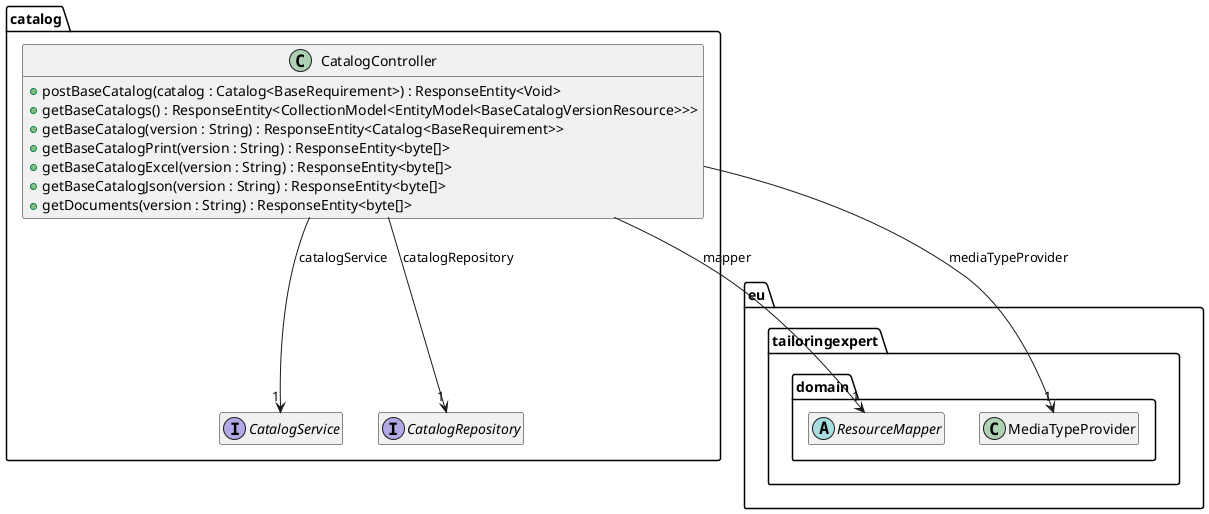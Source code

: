 @startuml
hide empty members

package eu.tailoringexpert {
    package domain {
        abstract class ResourceMapper
        class MediaTypeProvider
    }
}

package catalog {

    interface CatalogService {
    }

    interface CatalogRepository {
    }

    class CatalogController {
        +postBaseCatalog(catalog : Catalog<BaseRequirement>) : ResponseEntity<Void>
        +getBaseCatalogs() : ResponseEntity<CollectionModel<EntityModel<BaseCatalogVersionResource>>>
        +getBaseCatalog(version : String) : ResponseEntity<Catalog<BaseRequirement>>
        +getBaseCatalogPrint(version : String) : ResponseEntity<byte[]>
        +getBaseCatalogExcel(version : String) : ResponseEntity<byte[]>
        +getBaseCatalogJson(version : String) : ResponseEntity<byte[]>
        +getDocuments(version : String) : ResponseEntity<byte[]>
    }


    CatalogController --> "1" ResourceMapper : mapper
    CatalogController --> "1" CatalogService : catalogService
    CatalogController --> "1" CatalogRepository : catalogRepository
    CatalogController --> "1" MediaTypeProvider : mediaTypeProvider
}
@enduml
